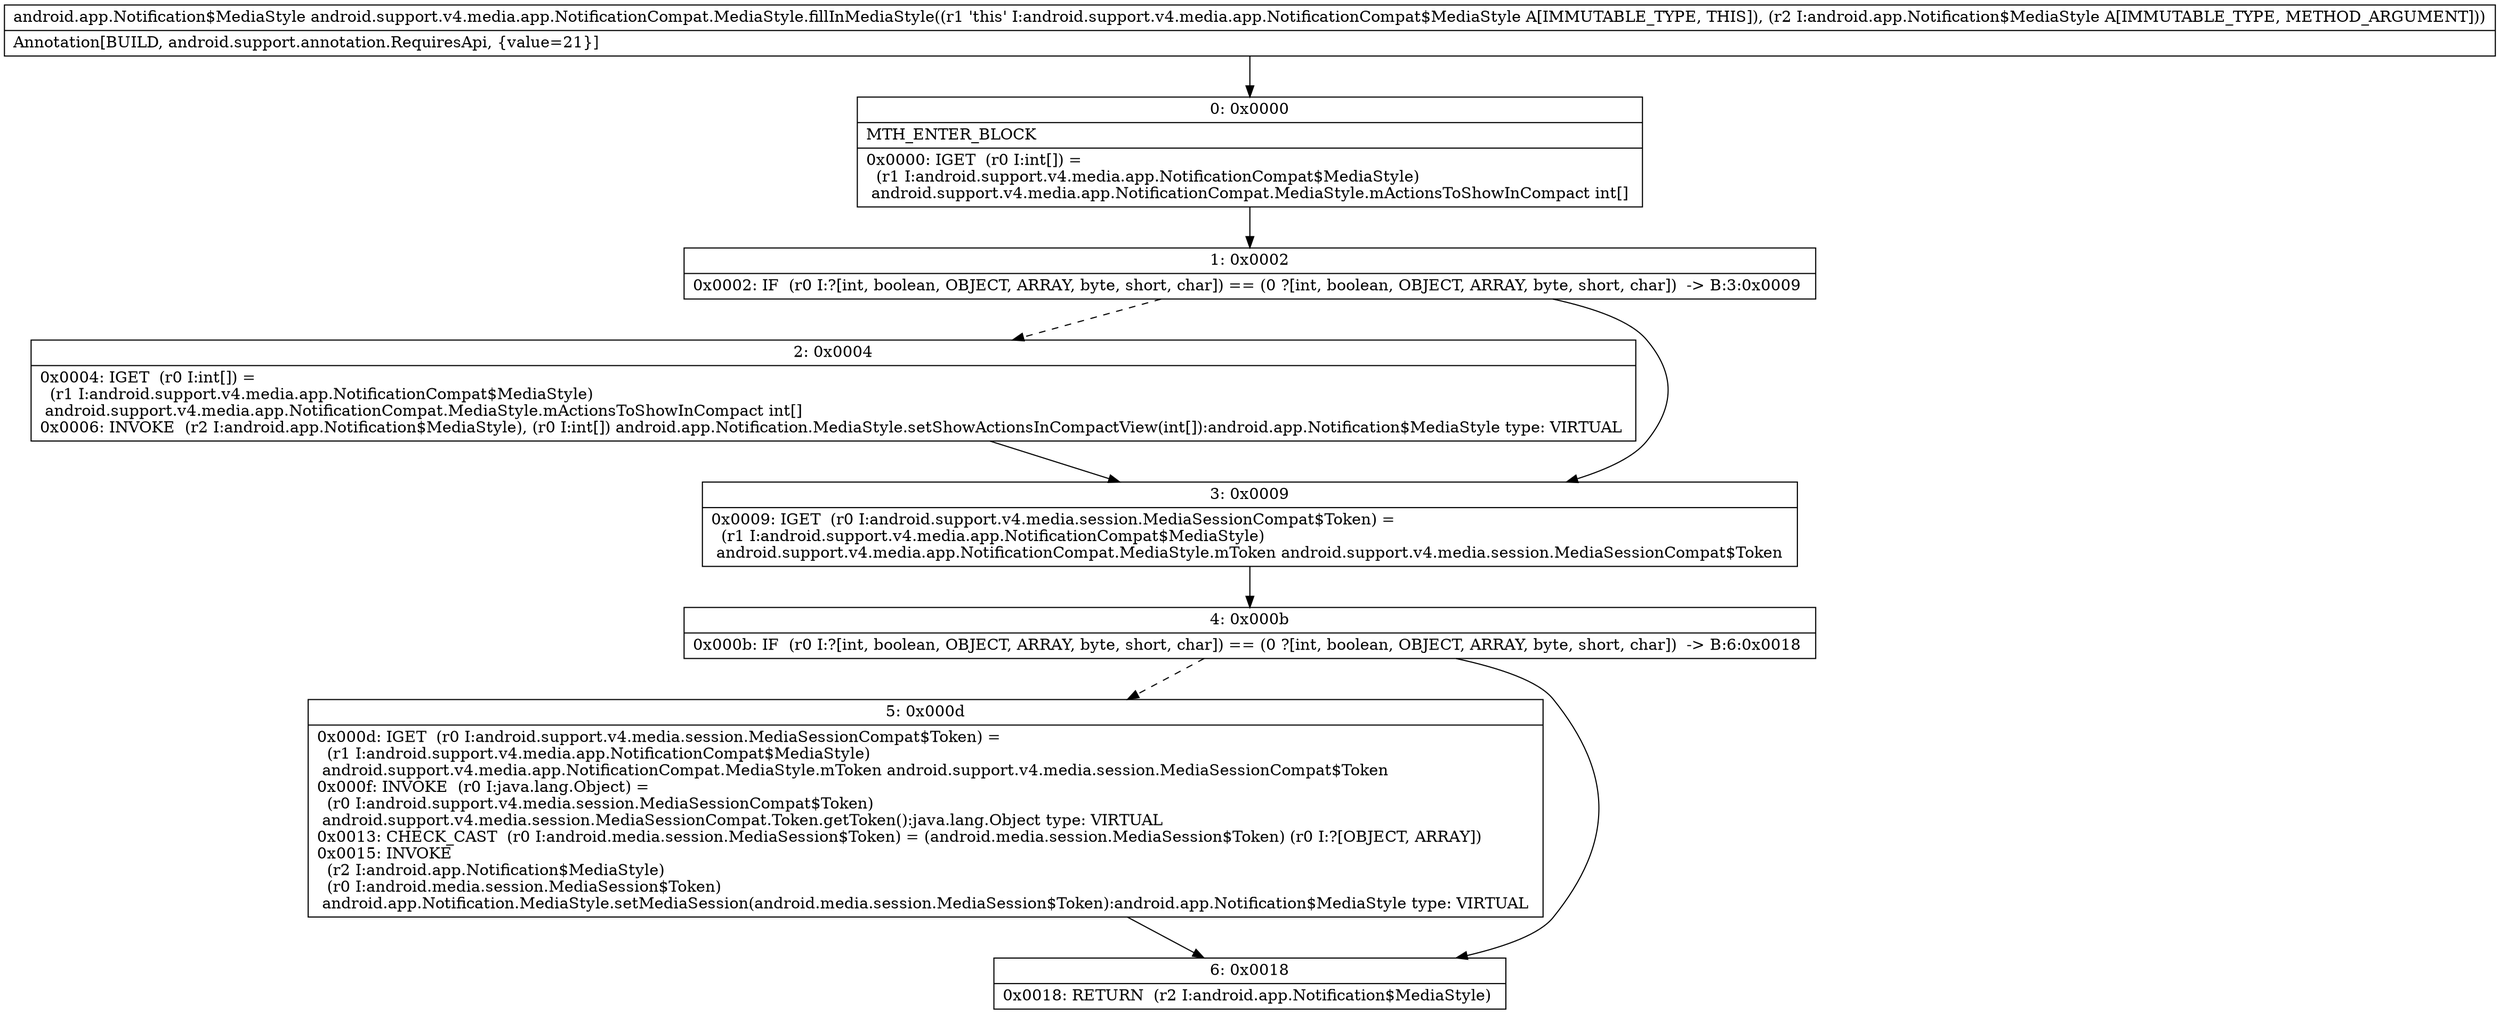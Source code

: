 digraph "CFG forandroid.support.v4.media.app.NotificationCompat.MediaStyle.fillInMediaStyle(Landroid\/app\/Notification$MediaStyle;)Landroid\/app\/Notification$MediaStyle;" {
Node_0 [shape=record,label="{0\:\ 0x0000|MTH_ENTER_BLOCK\l|0x0000: IGET  (r0 I:int[]) = \l  (r1 I:android.support.v4.media.app.NotificationCompat$MediaStyle)\l android.support.v4.media.app.NotificationCompat.MediaStyle.mActionsToShowInCompact int[] \l}"];
Node_1 [shape=record,label="{1\:\ 0x0002|0x0002: IF  (r0 I:?[int, boolean, OBJECT, ARRAY, byte, short, char]) == (0 ?[int, boolean, OBJECT, ARRAY, byte, short, char])  \-\> B:3:0x0009 \l}"];
Node_2 [shape=record,label="{2\:\ 0x0004|0x0004: IGET  (r0 I:int[]) = \l  (r1 I:android.support.v4.media.app.NotificationCompat$MediaStyle)\l android.support.v4.media.app.NotificationCompat.MediaStyle.mActionsToShowInCompact int[] \l0x0006: INVOKE  (r2 I:android.app.Notification$MediaStyle), (r0 I:int[]) android.app.Notification.MediaStyle.setShowActionsInCompactView(int[]):android.app.Notification$MediaStyle type: VIRTUAL \l}"];
Node_3 [shape=record,label="{3\:\ 0x0009|0x0009: IGET  (r0 I:android.support.v4.media.session.MediaSessionCompat$Token) = \l  (r1 I:android.support.v4.media.app.NotificationCompat$MediaStyle)\l android.support.v4.media.app.NotificationCompat.MediaStyle.mToken android.support.v4.media.session.MediaSessionCompat$Token \l}"];
Node_4 [shape=record,label="{4\:\ 0x000b|0x000b: IF  (r0 I:?[int, boolean, OBJECT, ARRAY, byte, short, char]) == (0 ?[int, boolean, OBJECT, ARRAY, byte, short, char])  \-\> B:6:0x0018 \l}"];
Node_5 [shape=record,label="{5\:\ 0x000d|0x000d: IGET  (r0 I:android.support.v4.media.session.MediaSessionCompat$Token) = \l  (r1 I:android.support.v4.media.app.NotificationCompat$MediaStyle)\l android.support.v4.media.app.NotificationCompat.MediaStyle.mToken android.support.v4.media.session.MediaSessionCompat$Token \l0x000f: INVOKE  (r0 I:java.lang.Object) = \l  (r0 I:android.support.v4.media.session.MediaSessionCompat$Token)\l android.support.v4.media.session.MediaSessionCompat.Token.getToken():java.lang.Object type: VIRTUAL \l0x0013: CHECK_CAST  (r0 I:android.media.session.MediaSession$Token) = (android.media.session.MediaSession$Token) (r0 I:?[OBJECT, ARRAY]) \l0x0015: INVOKE  \l  (r2 I:android.app.Notification$MediaStyle)\l  (r0 I:android.media.session.MediaSession$Token)\l android.app.Notification.MediaStyle.setMediaSession(android.media.session.MediaSession$Token):android.app.Notification$MediaStyle type: VIRTUAL \l}"];
Node_6 [shape=record,label="{6\:\ 0x0018|0x0018: RETURN  (r2 I:android.app.Notification$MediaStyle) \l}"];
MethodNode[shape=record,label="{android.app.Notification$MediaStyle android.support.v4.media.app.NotificationCompat.MediaStyle.fillInMediaStyle((r1 'this' I:android.support.v4.media.app.NotificationCompat$MediaStyle A[IMMUTABLE_TYPE, THIS]), (r2 I:android.app.Notification$MediaStyle A[IMMUTABLE_TYPE, METHOD_ARGUMENT]))  | Annotation[BUILD, android.support.annotation.RequiresApi, \{value=21\}]\l}"];
MethodNode -> Node_0;
Node_0 -> Node_1;
Node_1 -> Node_2[style=dashed];
Node_1 -> Node_3;
Node_2 -> Node_3;
Node_3 -> Node_4;
Node_4 -> Node_5[style=dashed];
Node_4 -> Node_6;
Node_5 -> Node_6;
}

